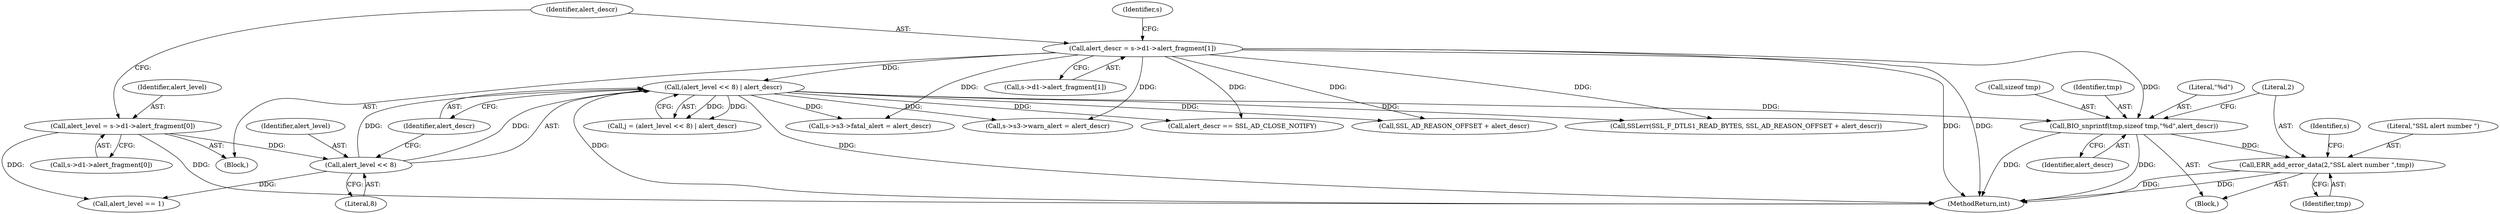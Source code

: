 digraph "0_openssl_103b171d8fc282ef435f8de9afbf7782e312961f_3@API" {
"1001241" [label="(Call,BIO_snprintf(tmp,sizeof tmp,\"%d\",alert_descr))"];
"1001037" [label="(Call,alert_descr = s->d1->alert_fragment[1])"];
"1001107" [label="(Call,(alert_level << 8) | alert_descr)"];
"1001108" [label="(Call,alert_level << 8)"];
"1001027" [label="(Call,alert_level = s->d1->alert_fragment[0])"];
"1001247" [label="(Call,ERR_add_error_data(2,\"SSL alert number \",tmp))"];
"1001037" [label="(Call,alert_descr = s->d1->alert_fragment[1])"];
"1001253" [label="(Identifier,s)"];
"1001039" [label="(Call,s->d1->alert_fragment[1])"];
"1001249" [label="(Literal,\"SSL alert number \")"];
"1001247" [label="(Call,ERR_add_error_data(2,\"SSL alert number \",tmp))"];
"1001107" [label="(Call,(alert_level << 8) | alert_descr)"];
"1001238" [label="(Call,SSL_AD_REASON_OFFSET + alert_descr)"];
"1001028" [label="(Identifier,alert_level)"];
"1001025" [label="(Block,)"];
"1001242" [label="(Identifier,tmp)"];
"1001111" [label="(Identifier,alert_descr)"];
"1001038" [label="(Identifier,alert_descr)"];
"1001236" [label="(Call,SSLerr(SSL_F_DTLS1_READ_BYTES, SSL_AD_REASON_OFFSET + alert_descr))"];
"1001027" [label="(Call,alert_level = s->d1->alert_fragment[0])"];
"1001241" [label="(Call,BIO_snprintf(tmp,sizeof tmp,\"%d\",alert_descr))"];
"1001245" [label="(Literal,\"%d\")"];
"1001248" [label="(Literal,2)"];
"1001697" [label="(MethodReturn,int)"];
"1001121" [label="(Call,s->s3->warn_alert = alert_descr)"];
"1001246" [label="(Identifier,alert_descr)"];
"1001222" [label="(Block,)"];
"1001108" [label="(Call,alert_level << 8)"];
"1001129" [label="(Call,alert_descr == SSL_AD_CLOSE_NOTIFY)"];
"1001243" [label="(Call,sizeof tmp)"];
"1001110" [label="(Literal,8)"];
"1001049" [label="(Identifier,s)"];
"1001029" [label="(Call,s->d1->alert_fragment[0])"];
"1001117" [label="(Call,alert_level == 1)"];
"1001109" [label="(Identifier,alert_level)"];
"1001250" [label="(Identifier,tmp)"];
"1001105" [label="(Call,j = (alert_level << 8) | alert_descr)"];
"1001229" [label="(Call,s->s3->fatal_alert = alert_descr)"];
"1001241" -> "1001222"  [label="AST: "];
"1001241" -> "1001246"  [label="CFG: "];
"1001242" -> "1001241"  [label="AST: "];
"1001243" -> "1001241"  [label="AST: "];
"1001245" -> "1001241"  [label="AST: "];
"1001246" -> "1001241"  [label="AST: "];
"1001248" -> "1001241"  [label="CFG: "];
"1001241" -> "1001697"  [label="DDG: "];
"1001241" -> "1001697"  [label="DDG: "];
"1001037" -> "1001241"  [label="DDG: "];
"1001107" -> "1001241"  [label="DDG: "];
"1001241" -> "1001247"  [label="DDG: "];
"1001037" -> "1001025"  [label="AST: "];
"1001037" -> "1001039"  [label="CFG: "];
"1001038" -> "1001037"  [label="AST: "];
"1001039" -> "1001037"  [label="AST: "];
"1001049" -> "1001037"  [label="CFG: "];
"1001037" -> "1001697"  [label="DDG: "];
"1001037" -> "1001697"  [label="DDG: "];
"1001037" -> "1001107"  [label="DDG: "];
"1001037" -> "1001121"  [label="DDG: "];
"1001037" -> "1001129"  [label="DDG: "];
"1001037" -> "1001229"  [label="DDG: "];
"1001037" -> "1001236"  [label="DDG: "];
"1001037" -> "1001238"  [label="DDG: "];
"1001107" -> "1001105"  [label="AST: "];
"1001107" -> "1001111"  [label="CFG: "];
"1001108" -> "1001107"  [label="AST: "];
"1001111" -> "1001107"  [label="AST: "];
"1001105" -> "1001107"  [label="CFG: "];
"1001107" -> "1001697"  [label="DDG: "];
"1001107" -> "1001697"  [label="DDG: "];
"1001107" -> "1001105"  [label="DDG: "];
"1001107" -> "1001105"  [label="DDG: "];
"1001108" -> "1001107"  [label="DDG: "];
"1001108" -> "1001107"  [label="DDG: "];
"1001107" -> "1001121"  [label="DDG: "];
"1001107" -> "1001129"  [label="DDG: "];
"1001107" -> "1001229"  [label="DDG: "];
"1001107" -> "1001236"  [label="DDG: "];
"1001107" -> "1001238"  [label="DDG: "];
"1001108" -> "1001110"  [label="CFG: "];
"1001109" -> "1001108"  [label="AST: "];
"1001110" -> "1001108"  [label="AST: "];
"1001111" -> "1001108"  [label="CFG: "];
"1001027" -> "1001108"  [label="DDG: "];
"1001108" -> "1001117"  [label="DDG: "];
"1001027" -> "1001025"  [label="AST: "];
"1001027" -> "1001029"  [label="CFG: "];
"1001028" -> "1001027"  [label="AST: "];
"1001029" -> "1001027"  [label="AST: "];
"1001038" -> "1001027"  [label="CFG: "];
"1001027" -> "1001697"  [label="DDG: "];
"1001027" -> "1001117"  [label="DDG: "];
"1001247" -> "1001222"  [label="AST: "];
"1001247" -> "1001250"  [label="CFG: "];
"1001248" -> "1001247"  [label="AST: "];
"1001249" -> "1001247"  [label="AST: "];
"1001250" -> "1001247"  [label="AST: "];
"1001253" -> "1001247"  [label="CFG: "];
"1001247" -> "1001697"  [label="DDG: "];
"1001247" -> "1001697"  [label="DDG: "];
}
